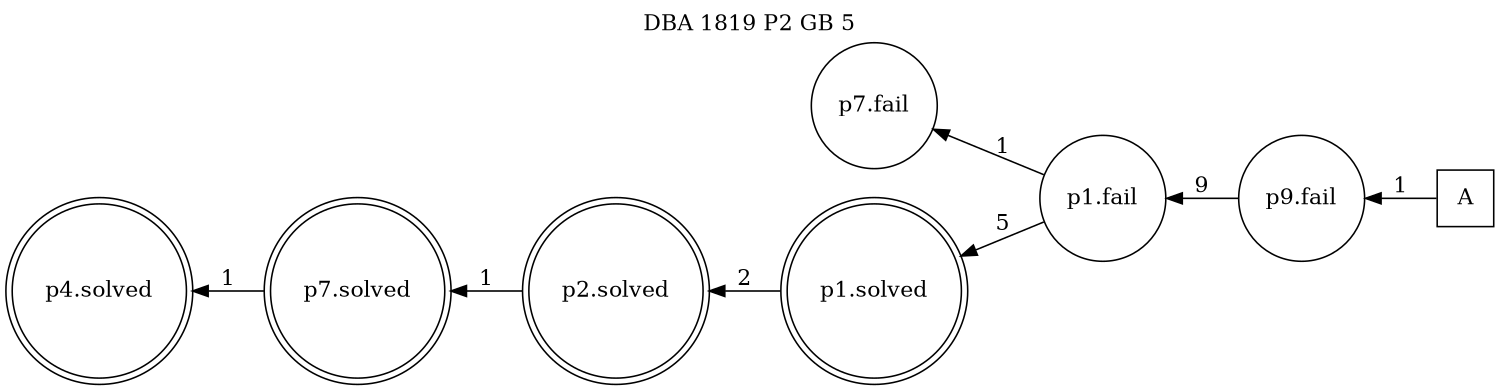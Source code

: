 digraph DBA_1819_P2_GB_5 {
labelloc="tl"
label= " DBA 1819 P2 GB 5 "
rankdir="RL";
graph [ size=" 10 , 10 !"]

"A" [shape="square" label="A"]
"p9.fail" [shape="circle" label="p9.fail"]
"p1.fail" [shape="circle" label="p1.fail"]
"p7.fail" [shape="circle" label="p7.fail"]
"p1.solved" [shape="doublecircle" label="p1.solved"]
"p2.solved" [shape="doublecircle" label="p2.solved"]
"p7.solved" [shape="doublecircle" label="p7.solved"]
"p4.solved" [shape="doublecircle" label="p4.solved"]
"A" -> "p9.fail" [ label=1]
"p9.fail" -> "p1.fail" [ label=9]
"p1.fail" -> "p7.fail" [ label=1]
"p1.fail" -> "p1.solved" [ label=5]
"p1.solved" -> "p2.solved" [ label=2]
"p2.solved" -> "p7.solved" [ label=1]
"p7.solved" -> "p4.solved" [ label=1]
}
